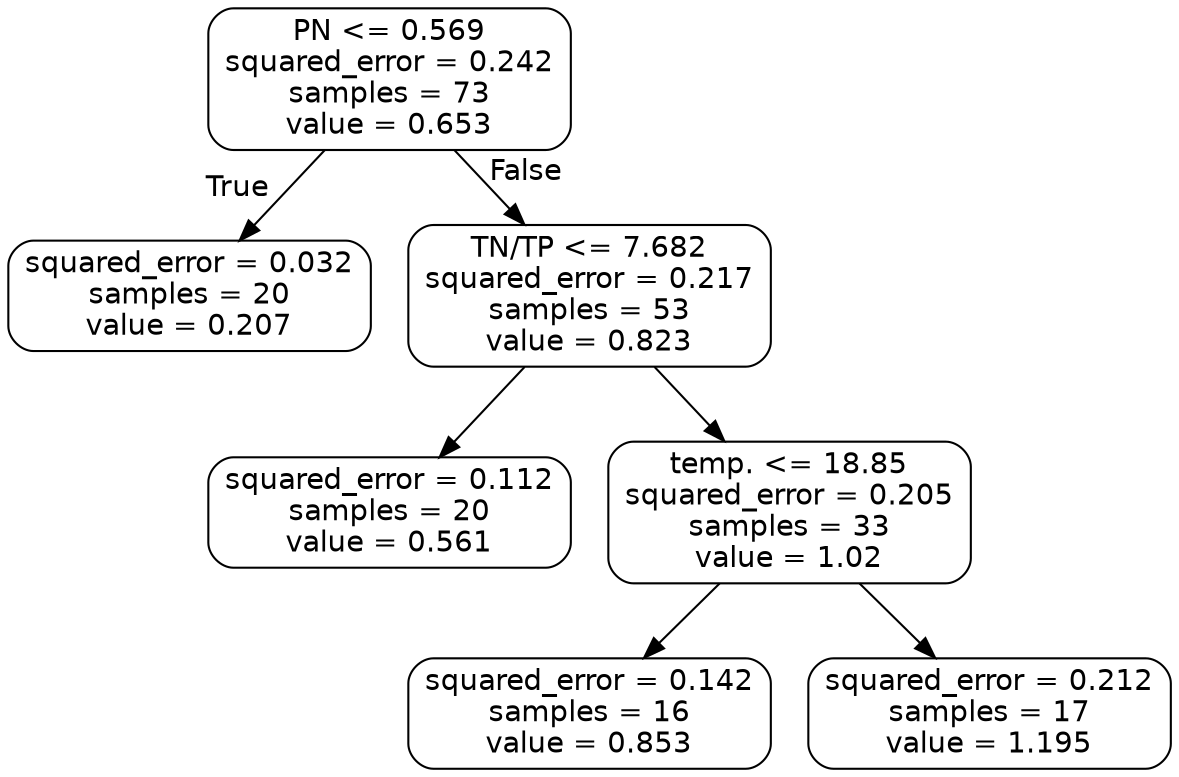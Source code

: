 digraph Tree {
node [shape=box, style="rounded", color="black", fontname="helvetica"] ;
edge [fontname="helvetica"] ;
0 [label="PN <= 0.569\nsquared_error = 0.242\nsamples = 73\nvalue = 0.653"] ;
1 [label="squared_error = 0.032\nsamples = 20\nvalue = 0.207"] ;
0 -> 1 [labeldistance=2.5, labelangle=45, headlabel="True"] ;
2 [label="TN/TP <= 7.682\nsquared_error = 0.217\nsamples = 53\nvalue = 0.823"] ;
0 -> 2 [labeldistance=2.5, labelangle=-45, headlabel="False"] ;
3 [label="squared_error = 0.112\nsamples = 20\nvalue = 0.561"] ;
2 -> 3 ;
4 [label="temp. <= 18.85\nsquared_error = 0.205\nsamples = 33\nvalue = 1.02"] ;
2 -> 4 ;
5 [label="squared_error = 0.142\nsamples = 16\nvalue = 0.853"] ;
4 -> 5 ;
6 [label="squared_error = 0.212\nsamples = 17\nvalue = 1.195"] ;
4 -> 6 ;
}